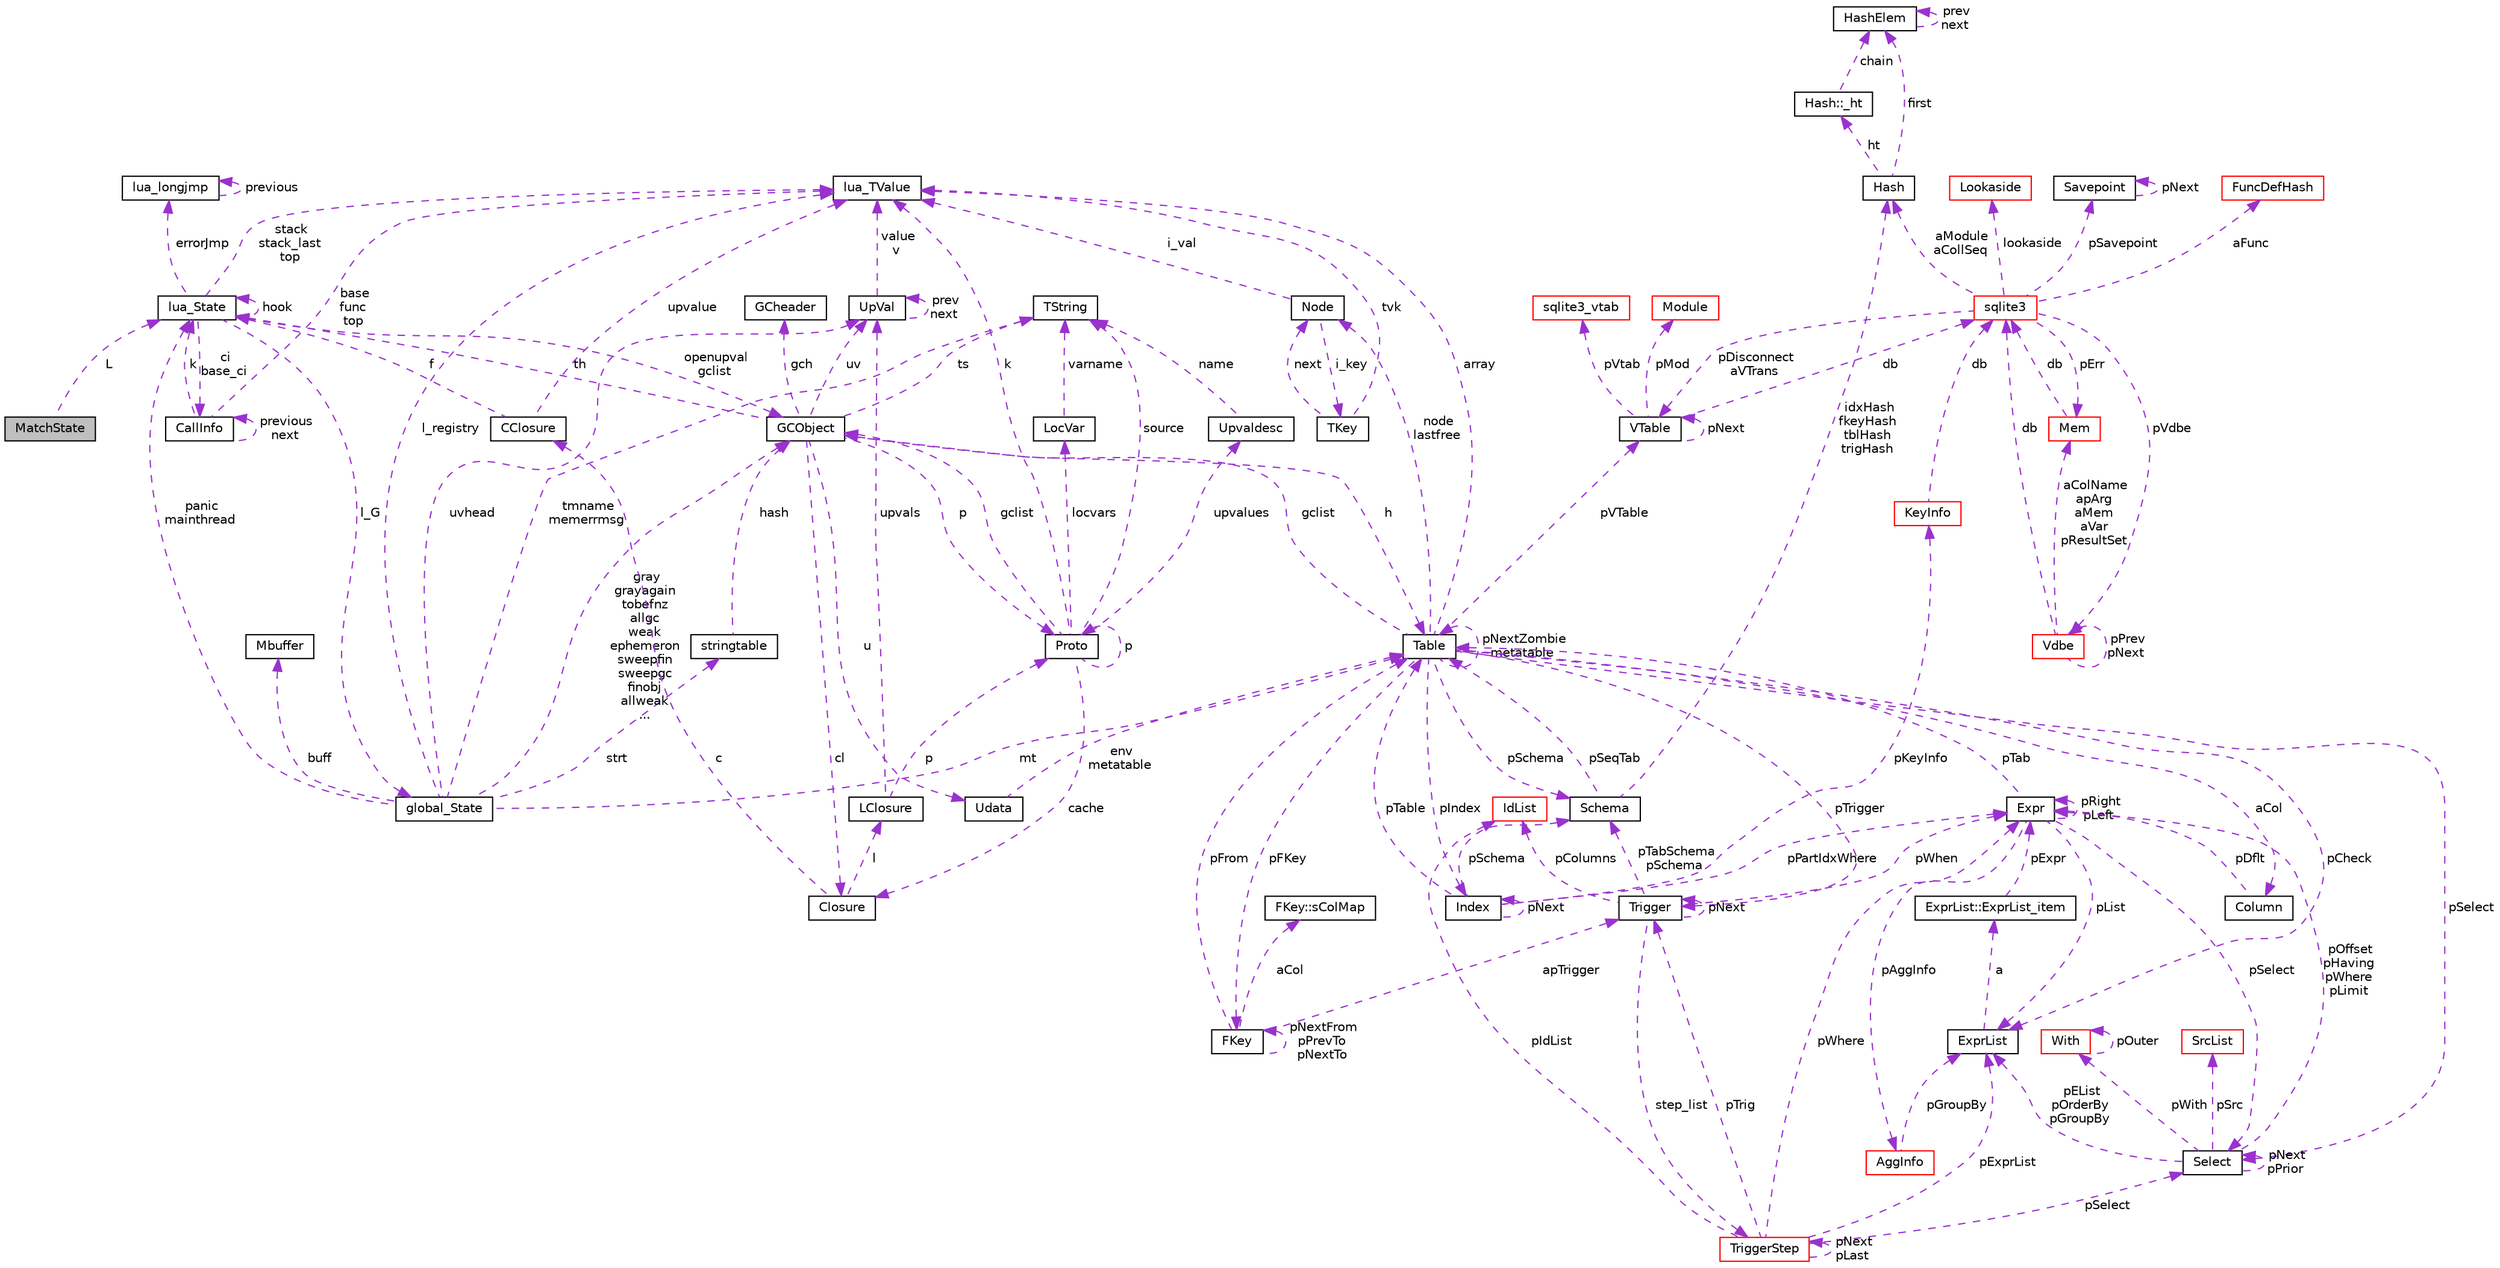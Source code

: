 digraph "MatchState"
{
  edge [fontname="Helvetica",fontsize="10",labelfontname="Helvetica",labelfontsize="10"];
  node [fontname="Helvetica",fontsize="10",shape=record];
  Node1 [label="MatchState",height=0.2,width=0.4,color="black", fillcolor="grey75", style="filled", fontcolor="black"];
  Node2 -> Node1 [dir="back",color="darkorchid3",fontsize="10",style="dashed",label=" L" ,fontname="Helvetica"];
  Node2 [label="lua_State",height=0.2,width=0.4,color="black", fillcolor="white", style="filled",URL="$structlua___state.html"];
  Node3 -> Node2 [dir="back",color="darkorchid3",fontsize="10",style="dashed",label=" stack\nstack_last\ntop" ,fontname="Helvetica"];
  Node3 [label="lua_TValue",height=0.2,width=0.4,color="black", fillcolor="white", style="filled",URL="$structlua___t_value.html"];
  Node4 -> Node2 [dir="back",color="darkorchid3",fontsize="10",style="dashed",label=" errorJmp" ,fontname="Helvetica"];
  Node4 [label="lua_longjmp",height=0.2,width=0.4,color="black", fillcolor="white", style="filled",URL="$structlua__longjmp.html"];
  Node4 -> Node4 [dir="back",color="darkorchid3",fontsize="10",style="dashed",label=" previous" ,fontname="Helvetica"];
  Node5 -> Node2 [dir="back",color="darkorchid3",fontsize="10",style="dashed",label=" l_G" ,fontname="Helvetica"];
  Node5 [label="global_State",height=0.2,width=0.4,color="black", fillcolor="white", style="filled",URL="$structglobal___state.html"];
  Node6 -> Node5 [dir="back",color="darkorchid3",fontsize="10",style="dashed",label=" uvhead" ,fontname="Helvetica"];
  Node6 [label="UpVal",height=0.2,width=0.4,color="black", fillcolor="white", style="filled",URL="$struct_up_val.html"];
  Node6 -> Node6 [dir="back",color="darkorchid3",fontsize="10",style="dashed",label=" prev\nnext" ,fontname="Helvetica"];
  Node3 -> Node6 [dir="back",color="darkorchid3",fontsize="10",style="dashed",label=" value\nv" ,fontname="Helvetica"];
  Node3 -> Node5 [dir="back",color="darkorchid3",fontsize="10",style="dashed",label=" l_registry" ,fontname="Helvetica"];
  Node7 -> Node5 [dir="back",color="darkorchid3",fontsize="10",style="dashed",label=" strt" ,fontname="Helvetica"];
  Node7 [label="stringtable",height=0.2,width=0.4,color="black", fillcolor="white", style="filled",URL="$structstringtable.html"];
  Node8 -> Node7 [dir="back",color="darkorchid3",fontsize="10",style="dashed",label=" hash" ,fontname="Helvetica"];
  Node8 [label="GCObject",height=0.2,width=0.4,color="black", fillcolor="white", style="filled",URL="$union_g_c_object.html"];
  Node6 -> Node8 [dir="back",color="darkorchid3",fontsize="10",style="dashed",label=" uv" ,fontname="Helvetica"];
  Node9 -> Node8 [dir="back",color="darkorchid3",fontsize="10",style="dashed",label=" p" ,fontname="Helvetica"];
  Node9 [label="Proto",height=0.2,width=0.4,color="black", fillcolor="white", style="filled",URL="$struct_proto.html"];
  Node3 -> Node9 [dir="back",color="darkorchid3",fontsize="10",style="dashed",label=" k" ,fontname="Helvetica"];
  Node9 -> Node9 [dir="back",color="darkorchid3",fontsize="10",style="dashed",label=" p" ,fontname="Helvetica"];
  Node10 -> Node9 [dir="back",color="darkorchid3",fontsize="10",style="dashed",label=" locvars" ,fontname="Helvetica"];
  Node10 [label="LocVar",height=0.2,width=0.4,color="black", fillcolor="white", style="filled",URL="$struct_loc_var.html"];
  Node11 -> Node10 [dir="back",color="darkorchid3",fontsize="10",style="dashed",label=" varname" ,fontname="Helvetica"];
  Node11 [label="TString",height=0.2,width=0.4,color="black", fillcolor="white", style="filled",URL="$union_t_string.html"];
  Node11 -> Node9 [dir="back",color="darkorchid3",fontsize="10",style="dashed",label=" source" ,fontname="Helvetica"];
  Node12 -> Node9 [dir="back",color="darkorchid3",fontsize="10",style="dashed",label=" cache" ,fontname="Helvetica"];
  Node12 [label="Closure",height=0.2,width=0.4,color="black", fillcolor="white", style="filled",URL="$union_closure.html"];
  Node13 -> Node12 [dir="back",color="darkorchid3",fontsize="10",style="dashed",label=" c" ,fontname="Helvetica"];
  Node13 [label="CClosure",height=0.2,width=0.4,color="black", fillcolor="white", style="filled",URL="$struct_c_closure.html"];
  Node3 -> Node13 [dir="back",color="darkorchid3",fontsize="10",style="dashed",label=" upvalue" ,fontname="Helvetica"];
  Node2 -> Node13 [dir="back",color="darkorchid3",fontsize="10",style="dashed",label=" f" ,fontname="Helvetica"];
  Node14 -> Node12 [dir="back",color="darkorchid3",fontsize="10",style="dashed",label=" l" ,fontname="Helvetica"];
  Node14 [label="LClosure",height=0.2,width=0.4,color="black", fillcolor="white", style="filled",URL="$struct_l_closure.html"];
  Node6 -> Node14 [dir="back",color="darkorchid3",fontsize="10",style="dashed",label=" upvals" ,fontname="Helvetica"];
  Node9 -> Node14 [dir="back",color="darkorchid3",fontsize="10",style="dashed",label=" p" ,fontname="Helvetica"];
  Node8 -> Node9 [dir="back",color="darkorchid3",fontsize="10",style="dashed",label=" gclist" ,fontname="Helvetica"];
  Node15 -> Node9 [dir="back",color="darkorchid3",fontsize="10",style="dashed",label=" upvalues" ,fontname="Helvetica"];
  Node15 [label="Upvaldesc",height=0.2,width=0.4,color="black", fillcolor="white", style="filled",URL="$struct_upvaldesc.html"];
  Node11 -> Node15 [dir="back",color="darkorchid3",fontsize="10",style="dashed",label=" name" ,fontname="Helvetica"];
  Node11 -> Node8 [dir="back",color="darkorchid3",fontsize="10",style="dashed",label=" ts" ,fontname="Helvetica"];
  Node12 -> Node8 [dir="back",color="darkorchid3",fontsize="10",style="dashed",label=" cl" ,fontname="Helvetica"];
  Node16 -> Node8 [dir="back",color="darkorchid3",fontsize="10",style="dashed",label=" gch" ,fontname="Helvetica"];
  Node16 [label="GCheader",height=0.2,width=0.4,color="black", fillcolor="white", style="filled",URL="$struct_g_cheader.html"];
  Node17 -> Node8 [dir="back",color="darkorchid3",fontsize="10",style="dashed",label=" h" ,fontname="Helvetica"];
  Node17 [label="Table",height=0.2,width=0.4,color="black", fillcolor="white", style="filled",URL="$struct_table.html"];
  Node18 -> Node17 [dir="back",color="darkorchid3",fontsize="10",style="dashed",label=" node\nlastfree" ,fontname="Helvetica"];
  Node18 [label="Node",height=0.2,width=0.4,color="black", fillcolor="white", style="filled",URL="$struct_node.html"];
  Node3 -> Node18 [dir="back",color="darkorchid3",fontsize="10",style="dashed",label=" i_val" ,fontname="Helvetica"];
  Node19 -> Node18 [dir="back",color="darkorchid3",fontsize="10",style="dashed",label=" i_key" ,fontname="Helvetica"];
  Node19 [label="TKey",height=0.2,width=0.4,color="black", fillcolor="white", style="filled",URL="$union_t_key.html"];
  Node18 -> Node19 [dir="back",color="darkorchid3",fontsize="10",style="dashed",label=" next" ,fontname="Helvetica"];
  Node3 -> Node19 [dir="back",color="darkorchid3",fontsize="10",style="dashed",label=" tvk" ,fontname="Helvetica"];
  Node20 -> Node17 [dir="back",color="darkorchid3",fontsize="10",style="dashed",label=" pSchema" ,fontname="Helvetica"];
  Node20 [label="Schema",height=0.2,width=0.4,color="black", fillcolor="white", style="filled",URL="$struct_schema.html"];
  Node17 -> Node20 [dir="back",color="darkorchid3",fontsize="10",style="dashed",label=" pSeqTab" ,fontname="Helvetica"];
  Node21 -> Node20 [dir="back",color="darkorchid3",fontsize="10",style="dashed",label=" idxHash\nfkeyHash\ntblHash\ntrigHash" ,fontname="Helvetica"];
  Node21 [label="Hash",height=0.2,width=0.4,color="black", fillcolor="white", style="filled",URL="$struct_hash.html"];
  Node22 -> Node21 [dir="back",color="darkorchid3",fontsize="10",style="dashed",label=" ht" ,fontname="Helvetica"];
  Node22 [label="Hash::_ht",height=0.2,width=0.4,color="black", fillcolor="white", style="filled",URL="$struct_hash_1_1__ht.html"];
  Node23 -> Node22 [dir="back",color="darkorchid3",fontsize="10",style="dashed",label=" chain" ,fontname="Helvetica"];
  Node23 [label="HashElem",height=0.2,width=0.4,color="black", fillcolor="white", style="filled",URL="$struct_hash_elem.html"];
  Node23 -> Node23 [dir="back",color="darkorchid3",fontsize="10",style="dashed",label=" prev\nnext" ,fontname="Helvetica"];
  Node23 -> Node21 [dir="back",color="darkorchid3",fontsize="10",style="dashed",label=" first" ,fontname="Helvetica"];
  Node3 -> Node17 [dir="back",color="darkorchid3",fontsize="10",style="dashed",label=" array" ,fontname="Helvetica"];
  Node24 -> Node17 [dir="back",color="darkorchid3",fontsize="10",style="dashed",label=" aCol" ,fontname="Helvetica"];
  Node24 [label="Column",height=0.2,width=0.4,color="black", fillcolor="white", style="filled",URL="$struct_column.html"];
  Node25 -> Node24 [dir="back",color="darkorchid3",fontsize="10",style="dashed",label=" pDflt" ,fontname="Helvetica"];
  Node25 [label="Expr",height=0.2,width=0.4,color="black", fillcolor="white", style="filled",URL="$struct_expr.html"];
  Node26 -> Node25 [dir="back",color="darkorchid3",fontsize="10",style="dashed",label=" pAggInfo" ,fontname="Helvetica"];
  Node26 [label="AggInfo",height=0.2,width=0.4,color="red", fillcolor="white", style="filled",URL="$struct_agg_info.html"];
  Node27 -> Node26 [dir="back",color="darkorchid3",fontsize="10",style="dashed",label=" pGroupBy" ,fontname="Helvetica"];
  Node27 [label="ExprList",height=0.2,width=0.4,color="black", fillcolor="white", style="filled",URL="$struct_expr_list.html"];
  Node28 -> Node27 [dir="back",color="darkorchid3",fontsize="10",style="dashed",label=" a" ,fontname="Helvetica"];
  Node28 [label="ExprList::ExprList_item",height=0.2,width=0.4,color="black", fillcolor="white", style="filled",URL="$struct_expr_list_1_1_expr_list__item.html"];
  Node25 -> Node28 [dir="back",color="darkorchid3",fontsize="10",style="dashed",label=" pExpr" ,fontname="Helvetica"];
  Node25 -> Node25 [dir="back",color="darkorchid3",fontsize="10",style="dashed",label=" pRight\npLeft" ,fontname="Helvetica"];
  Node17 -> Node25 [dir="back",color="darkorchid3",fontsize="10",style="dashed",label=" pTab" ,fontname="Helvetica"];
  Node29 -> Node25 [dir="back",color="darkorchid3",fontsize="10",style="dashed",label=" pSelect" ,fontname="Helvetica"];
  Node29 [label="Select",height=0.2,width=0.4,color="black", fillcolor="white", style="filled",URL="$struct_select.html"];
  Node25 -> Node29 [dir="back",color="darkorchid3",fontsize="10",style="dashed",label=" pOffset\npHaving\npWhere\npLimit" ,fontname="Helvetica"];
  Node30 -> Node29 [dir="back",color="darkorchid3",fontsize="10",style="dashed",label=" pWith" ,fontname="Helvetica"];
  Node30 [label="With",height=0.2,width=0.4,color="red", fillcolor="white", style="filled",URL="$struct_with.html"];
  Node30 -> Node30 [dir="back",color="darkorchid3",fontsize="10",style="dashed",label=" pOuter" ,fontname="Helvetica"];
  Node29 -> Node29 [dir="back",color="darkorchid3",fontsize="10",style="dashed",label=" pNext\npPrior" ,fontname="Helvetica"];
  Node31 -> Node29 [dir="back",color="darkorchid3",fontsize="10",style="dashed",label=" pSrc" ,fontname="Helvetica"];
  Node31 [label="SrcList",height=0.2,width=0.4,color="red", fillcolor="white", style="filled",URL="$struct_src_list.html"];
  Node27 -> Node29 [dir="back",color="darkorchid3",fontsize="10",style="dashed",label=" pEList\npOrderBy\npGroupBy" ,fontname="Helvetica"];
  Node27 -> Node25 [dir="back",color="darkorchid3",fontsize="10",style="dashed",label=" pList" ,fontname="Helvetica"];
  Node32 -> Node17 [dir="back",color="darkorchid3",fontsize="10",style="dashed",label=" pFKey" ,fontname="Helvetica"];
  Node32 [label="FKey",height=0.2,width=0.4,color="black", fillcolor="white", style="filled",URL="$struct_f_key.html"];
  Node33 -> Node32 [dir="back",color="darkorchid3",fontsize="10",style="dashed",label=" aCol" ,fontname="Helvetica"];
  Node33 [label="FKey::sColMap",height=0.2,width=0.4,color="black", fillcolor="white", style="filled",URL="$struct_f_key_1_1s_col_map.html"];
  Node32 -> Node32 [dir="back",color="darkorchid3",fontsize="10",style="dashed",label=" pNextFrom\npPrevTo\npNextTo" ,fontname="Helvetica"];
  Node17 -> Node32 [dir="back",color="darkorchid3",fontsize="10",style="dashed",label=" pFrom" ,fontname="Helvetica"];
  Node34 -> Node32 [dir="back",color="darkorchid3",fontsize="10",style="dashed",label=" apTrigger" ,fontname="Helvetica"];
  Node34 [label="Trigger",height=0.2,width=0.4,color="black", fillcolor="white", style="filled",URL="$struct_trigger.html"];
  Node35 -> Node34 [dir="back",color="darkorchid3",fontsize="10",style="dashed",label=" step_list" ,fontname="Helvetica"];
  Node35 [label="TriggerStep",height=0.2,width=0.4,color="red", fillcolor="white", style="filled",URL="$struct_trigger_step.html"];
  Node35 -> Node35 [dir="back",color="darkorchid3",fontsize="10",style="dashed",label=" pNext\npLast" ,fontname="Helvetica"];
  Node25 -> Node35 [dir="back",color="darkorchid3",fontsize="10",style="dashed",label=" pWhere" ,fontname="Helvetica"];
  Node36 -> Node35 [dir="back",color="darkorchid3",fontsize="10",style="dashed",label=" pIdList" ,fontname="Helvetica"];
  Node36 [label="IdList",height=0.2,width=0.4,color="red", fillcolor="white", style="filled",URL="$struct_id_list.html"];
  Node29 -> Node35 [dir="back",color="darkorchid3",fontsize="10",style="dashed",label=" pSelect" ,fontname="Helvetica"];
  Node34 -> Node35 [dir="back",color="darkorchid3",fontsize="10",style="dashed",label=" pTrig" ,fontname="Helvetica"];
  Node27 -> Node35 [dir="back",color="darkorchid3",fontsize="10",style="dashed",label=" pExprList" ,fontname="Helvetica"];
  Node20 -> Node34 [dir="back",color="darkorchid3",fontsize="10",style="dashed",label=" pTabSchema\npSchema" ,fontname="Helvetica"];
  Node25 -> Node34 [dir="back",color="darkorchid3",fontsize="10",style="dashed",label=" pWhen" ,fontname="Helvetica"];
  Node36 -> Node34 [dir="back",color="darkorchid3",fontsize="10",style="dashed",label=" pColumns" ,fontname="Helvetica"];
  Node34 -> Node34 [dir="back",color="darkorchid3",fontsize="10",style="dashed",label=" pNext" ,fontname="Helvetica"];
  Node37 -> Node17 [dir="back",color="darkorchid3",fontsize="10",style="dashed",label=" pVTable" ,fontname="Helvetica"];
  Node37 [label="VTable",height=0.2,width=0.4,color="black", fillcolor="white", style="filled",URL="$struct_v_table.html"];
  Node38 -> Node37 [dir="back",color="darkorchid3",fontsize="10",style="dashed",label=" db" ,fontname="Helvetica"];
  Node38 [label="sqlite3",height=0.2,width=0.4,color="red", fillcolor="white", style="filled",URL="$structsqlite3.html"];
  Node39 -> Node38 [dir="back",color="darkorchid3",fontsize="10",style="dashed",label=" pErr" ,fontname="Helvetica"];
  Node39 [label="Mem",height=0.2,width=0.4,color="red", fillcolor="white", style="filled",URL="$struct_mem.html"];
  Node38 -> Node39 [dir="back",color="darkorchid3",fontsize="10",style="dashed",label=" db" ,fontname="Helvetica"];
  Node40 -> Node38 [dir="back",color="darkorchid3",fontsize="10",style="dashed",label=" pVdbe" ,fontname="Helvetica"];
  Node40 [label="Vdbe",height=0.2,width=0.4,color="red", fillcolor="white", style="filled",URL="$struct_vdbe.html"];
  Node40 -> Node40 [dir="back",color="darkorchid3",fontsize="10",style="dashed",label=" pPrev\npNext" ,fontname="Helvetica"];
  Node39 -> Node40 [dir="back",color="darkorchid3",fontsize="10",style="dashed",label=" aColName\napArg\naMem\naVar\npResultSet" ,fontname="Helvetica"];
  Node38 -> Node40 [dir="back",color="darkorchid3",fontsize="10",style="dashed",label=" db" ,fontname="Helvetica"];
  Node41 -> Node38 [dir="back",color="darkorchid3",fontsize="10",style="dashed",label=" pSavepoint" ,fontname="Helvetica"];
  Node41 [label="Savepoint",height=0.2,width=0.4,color="black", fillcolor="white", style="filled",URL="$struct_savepoint.html"];
  Node41 -> Node41 [dir="back",color="darkorchid3",fontsize="10",style="dashed",label=" pNext" ,fontname="Helvetica"];
  Node42 -> Node38 [dir="back",color="darkorchid3",fontsize="10",style="dashed",label=" aFunc" ,fontname="Helvetica"];
  Node42 [label="FuncDefHash",height=0.2,width=0.4,color="red", fillcolor="white", style="filled",URL="$struct_func_def_hash.html"];
  Node43 -> Node38 [dir="back",color="darkorchid3",fontsize="10",style="dashed",label=" lookaside" ,fontname="Helvetica"];
  Node43 [label="Lookaside",height=0.2,width=0.4,color="red", fillcolor="white", style="filled",URL="$struct_lookaside.html"];
  Node37 -> Node38 [dir="back",color="darkorchid3",fontsize="10",style="dashed",label=" pDisconnect\naVTrans" ,fontname="Helvetica"];
  Node21 -> Node38 [dir="back",color="darkorchid3",fontsize="10",style="dashed",label=" aModule\naCollSeq" ,fontname="Helvetica"];
  Node37 -> Node37 [dir="back",color="darkorchid3",fontsize="10",style="dashed",label=" pNext" ,fontname="Helvetica"];
  Node44 -> Node37 [dir="back",color="darkorchid3",fontsize="10",style="dashed",label=" pMod" ,fontname="Helvetica"];
  Node44 [label="Module",height=0.2,width=0.4,color="red", fillcolor="white", style="filled",URL="$struct_module.html"];
  Node45 -> Node37 [dir="back",color="darkorchid3",fontsize="10",style="dashed",label=" pVtab" ,fontname="Helvetica"];
  Node45 [label="sqlite3_vtab",height=0.2,width=0.4,color="red", fillcolor="white", style="filled",URL="$structsqlite3__vtab.html"];
  Node17 -> Node17 [dir="back",color="darkorchid3",fontsize="10",style="dashed",label=" pNextZombie\nmetatable" ,fontname="Helvetica"];
  Node34 -> Node17 [dir="back",color="darkorchid3",fontsize="10",style="dashed",label=" pTrigger" ,fontname="Helvetica"];
  Node29 -> Node17 [dir="back",color="darkorchid3",fontsize="10",style="dashed",label=" pSelect" ,fontname="Helvetica"];
  Node8 -> Node17 [dir="back",color="darkorchid3",fontsize="10",style="dashed",label=" gclist" ,fontname="Helvetica"];
  Node27 -> Node17 [dir="back",color="darkorchid3",fontsize="10",style="dashed",label=" pCheck" ,fontname="Helvetica"];
  Node46 -> Node17 [dir="back",color="darkorchid3",fontsize="10",style="dashed",label=" pIndex" ,fontname="Helvetica"];
  Node46 [label="Index",height=0.2,width=0.4,color="black", fillcolor="white", style="filled",URL="$struct_index.html"];
  Node20 -> Node46 [dir="back",color="darkorchid3",fontsize="10",style="dashed",label=" pSchema" ,fontname="Helvetica"];
  Node25 -> Node46 [dir="back",color="darkorchid3",fontsize="10",style="dashed",label=" pPartIdxWhere" ,fontname="Helvetica"];
  Node17 -> Node46 [dir="back",color="darkorchid3",fontsize="10",style="dashed",label=" pTable" ,fontname="Helvetica"];
  Node47 -> Node46 [dir="back",color="darkorchid3",fontsize="10",style="dashed",label=" pKeyInfo" ,fontname="Helvetica"];
  Node47 [label="KeyInfo",height=0.2,width=0.4,color="red", fillcolor="white", style="filled",URL="$struct_key_info.html"];
  Node38 -> Node47 [dir="back",color="darkorchid3",fontsize="10",style="dashed",label=" db" ,fontname="Helvetica"];
  Node46 -> Node46 [dir="back",color="darkorchid3",fontsize="10",style="dashed",label=" pNext" ,fontname="Helvetica"];
  Node48 -> Node8 [dir="back",color="darkorchid3",fontsize="10",style="dashed",label=" u" ,fontname="Helvetica"];
  Node48 [label="Udata",height=0.2,width=0.4,color="black", fillcolor="white", style="filled",URL="$union_udata.html"];
  Node17 -> Node48 [dir="back",color="darkorchid3",fontsize="10",style="dashed",label=" env\nmetatable" ,fontname="Helvetica"];
  Node2 -> Node8 [dir="back",color="darkorchid3",fontsize="10",style="dashed",label=" th" ,fontname="Helvetica"];
  Node11 -> Node5 [dir="back",color="darkorchid3",fontsize="10",style="dashed",label=" tmname\nmemerrmsg" ,fontname="Helvetica"];
  Node17 -> Node5 [dir="back",color="darkorchid3",fontsize="10",style="dashed",label=" mt" ,fontname="Helvetica"];
  Node8 -> Node5 [dir="back",color="darkorchid3",fontsize="10",style="dashed",label=" gray\ngrayagain\ntobefnz\nallgc\nweak\nephemeron\nsweepfin\nsweepgc\nfinobj\nallweak\n..." ,fontname="Helvetica"];
  Node2 -> Node5 [dir="back",color="darkorchid3",fontsize="10",style="dashed",label=" panic\nmainthread" ,fontname="Helvetica"];
  Node49 -> Node5 [dir="back",color="darkorchid3",fontsize="10",style="dashed",label=" buff" ,fontname="Helvetica"];
  Node49 [label="Mbuffer",height=0.2,width=0.4,color="black", fillcolor="white", style="filled",URL="$struct_mbuffer.html"];
  Node8 -> Node2 [dir="back",color="darkorchid3",fontsize="10",style="dashed",label=" openupval\ngclist" ,fontname="Helvetica"];
  Node2 -> Node2 [dir="back",color="darkorchid3",fontsize="10",style="dashed",label=" hook" ,fontname="Helvetica"];
  Node50 -> Node2 [dir="back",color="darkorchid3",fontsize="10",style="dashed",label=" ci\nbase_ci" ,fontname="Helvetica"];
  Node50 [label="CallInfo",height=0.2,width=0.4,color="black", fillcolor="white", style="filled",URL="$struct_call_info.html"];
  Node3 -> Node50 [dir="back",color="darkorchid3",fontsize="10",style="dashed",label=" base\nfunc\ntop" ,fontname="Helvetica"];
  Node2 -> Node50 [dir="back",color="darkorchid3",fontsize="10",style="dashed",label=" k" ,fontname="Helvetica"];
  Node50 -> Node50 [dir="back",color="darkorchid3",fontsize="10",style="dashed",label=" previous\nnext" ,fontname="Helvetica"];
}

